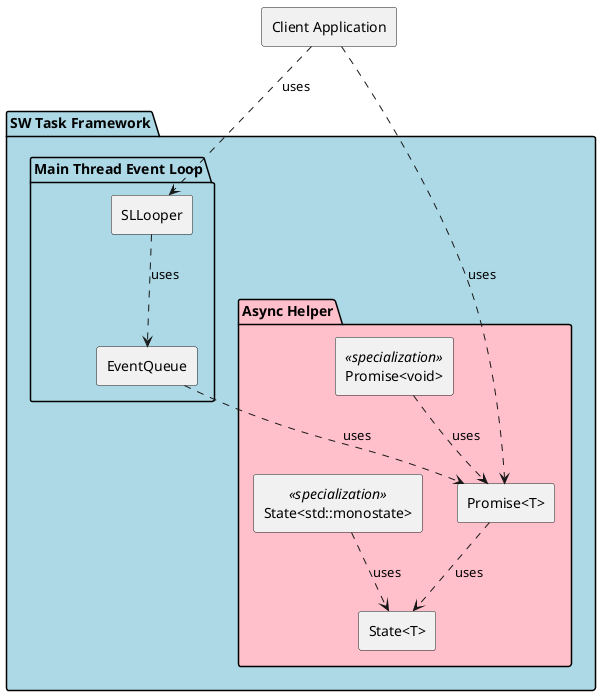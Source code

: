 


@startuml

rectangle "Client Application" as Client

package "SW Task Framework" #LightBlue {
    
    package "Async Helper" #Pink {
        rectangle "Promise<T>" as PromiseMgr
        rectangle "State<T>" as StateMgr
        rectangle "Promise<void>" as PromiseVoid <<specialization>>
        rectangle "State<std::monostate>" as StateMono <<specialization>>
    }

    package "Main Thread Event Loop" {
        rectangle "SLLooper" as Looper
        rectangle "EventQueue" as Queue
    }
}

' External relationships - uses dependency only
Client ..> Looper : uses
Client ..> PromiseMgr : uses

' Internal framework relationships - uses dependency only
Looper ..> Queue : uses
Queue ..> PromiseMgr : uses

PromiseMgr ..> StateMgr : uses
PromiseVoid ..> PromiseMgr : uses
StateMono ..> StateMgr : uses

@enduml








@startuml
'title "SW Task Framework - Promise Creation & Chaining Setup"

autonumber

participant "Client Application" as Client

box "SW Task Framework" #LightBlue
    participant "SLLooper\n(Event Loop)" as Looper
    participant "EventQueue" as MQ
    participant "Promise<T>" as Promise
    participant "State<T>" as State
end box

== Promise Creation Phase ==
Client -> Looper : createPromise<T>()
activate Looper

Looper -> MQ : enqueuePromise<T>()
activate MQ

MQ -> Promise : new Promise<T>()
activate Promise

Promise -> State : new State<T>()
activate State
note right of State : Initialize:\n- result = nullopt\n- exception = nullptr\n- continuation = nullptr
State --> Promise : return
deactivate State

Promise --> MQ : return Promise<T>
deactivate Promise

MQ --> Looper : return Promise<T>
deactivate MQ

Looper --> Client : return Promise<T>
deactivate Looper

== Promise Chaining Setup ==
Client -> Promise : then<U>(continuation_func)
activate Promise
Promise -> State : setContinuation(continuation_func)
activate State
State --> Promise : void
deactivate State
Promise --> Client : return Promise<U>
deactivate Promise

Client -> Promise : catch_error(error_handler)
activate Promise
Promise -> State : setErrorHandler(error_handler)
activate State
State --> Promise : void
deactivate State
Promise --> Client : return this Promise<T>
deactivate Promise

note over Client, State : Promise chain is now configured\nand ready for async execution

@enduml


@startuml
'title "SW Task Framework - Async Execution & Event Loop Processing"

autonumber

participant "Client Application" as Client

box "SW Task Framework" #LightBlue
    participant "SLLooper\n(Event Loop)" as Looper
    participant "EventQueue" as MQ
    participant "Promise<T>" as Promise
    participant "State<T>" as State
end box

== Async Execution & Resolution ==
note over Client : External async operation completes
Client ->> State : setValue(result) or setException(error)
activate State
'note right of State : Async call - non-blocking

State ->> Looper : post continuation/error handler to event loop
note right of Looper : Posted to internal event loop

== Event Loop Processing ==
Looper -> MQ : pollNext()
activate MQ
MQ --> Looper : return ready QueueItem
deactivate MQ

alt Normal Result Case
    Looper -> State : executeContinuation(result)
    activate State
    State -> Client : invoke then() callback with result
    activate Client
    note right of Client : Callback execution
    Client --> State : processing complete
    deactivate Client
    State --> Looper : execution complete
    deactivate State
else Exception Case
    Looper -> State : executeErrorHandler(exception)
    activate State
    State -> Client : invoke catch_error() callback
    activate Client
    note right of Client : Error handling
    Client --> State : error handled
    deactivate Client
    State --> Looper : error handling complete
    deactivate State
end

deactivate State

note over Promise : Promise chain continues\nwith next then() or catch_error()

@enduml



@startuml
'title "SW Task Framework - Promise Creation and Execution Flow"

rectangle "Client\nApplication" as Client

package "SW Task Framework" #LightBlue {
    
    package "Main Thread" {
        rectangle "SLLooper" as Looper
        rectangle "EventQueue" as MQ
        rectangle "Main Thread Event Loop" as MainLoop <<EventLoop>>
    }
    
    package "Async Helper" {
        rectangle "Promise" as Promise
        rectangle "State" as State
    }
}

' Promise Creation and Setup Flow
Client --> Looper : "1: createPromise()"
Looper --> MQ : "2: enqueuePromise()"
MQ --> Promise : "3: new Promise()"
Promise --> State : "4: new State()"

' Promise Chaining Setup
Client --> Promise : "5: then(), catch_error()"
Promise --> State : "6: setContinuation(), setErrorHandler()"

' Async Execution Flow
Client --> State : "7: setValue/setException (async)"
State --> MainLoop : "8: post continuation/error handler"
MainLoop --> MQ : "9: schedule execution"
MQ --> MainLoop : "10: pollNext()"
MainLoop --> State : "11: executeContinuation/executeErrorHandler()"
State --> Client : "12: invoke callbacks"

@enduml